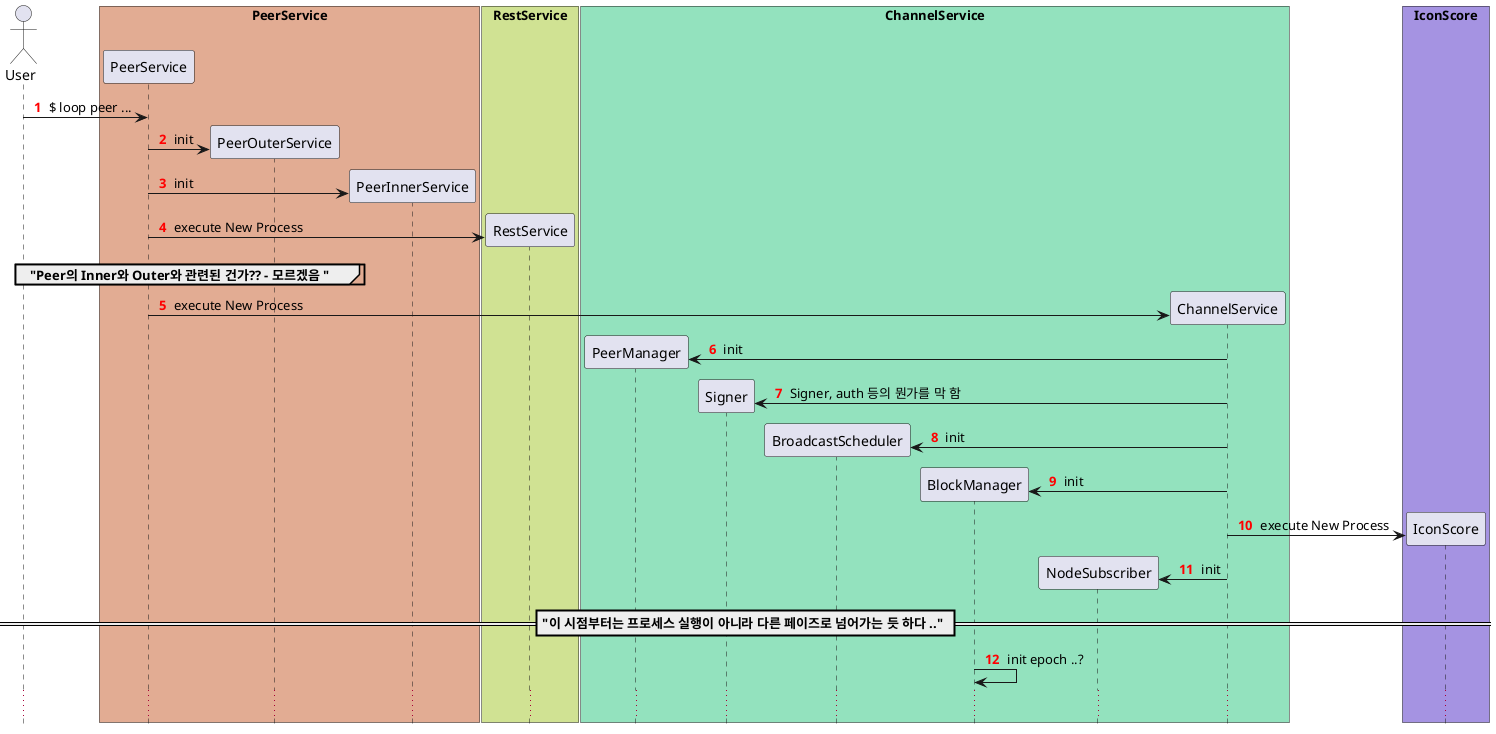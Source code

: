 @startuml
hide footbox
hide unlinked
autonumber "<font color=red><b> 0 "

actor User

box "PeerService" #e2ac93
    participant PeerService
    participant PeerOuterService
    participant PeerInnerService
end box

box "RestService" #d0e293
    participant RestService 
end box

box "ChannelService" #93e2be
    participant ChannelService 
    participant PeerManager 
    participant Signer
    participant BroadcastScheduler 
    participant BlockManager 
    participant NodeSubscriber
    participant ChannelService 
    participant ChannelService 
end box

box "IconScore" #a593e2
    participant IconScore
end box


User -> PeerService: $ loop peer ...
create PeerOuterService
PeerService -> PeerOuterService: init
create PeerInnerService
PeerService -> PeerInnerService: init

create RestService 
PeerService -> RestService: execute New Process 

' note over PeerService: CommonService쪽 모르겠음
group "Peer의 Inner와 Outer와 관련된 건가?? - 모르겠음 "
    ' create CommonService1
    ' PeerService -> CommonService1: start?
    ' CommonService1 -> PeerOuterService: bind?
    ' PeerOuterService -[#blue]> rabbitMQd: connect?
    ' CommonService1 -> PeerInnerService: bind?
    ' PeerInnerService -[#blue]> rabbitMQd: connect?
    ' note over CommonService1: "이건 grpc를 통해 바깥 세상과 연결해 주기 위한 용도로 정의하는 건가 \n  잘 모르겠음. 이게 PeerOuterService.connect에 해당하는 걸 수도"
end

create ChannelService
PeerService -> ChannelService: execute New Process

create PeerManager
ChannelService -> PeerManager: init

create Signer
ChannelService -> Signer: Signer, auth 등의 뭔가를 막 함 

create BroadcastScheduler
ChannelService -> BroadcastScheduler: init

create BlockManager
ChannelService -> BlockManager: init 


create IconScore 
ChannelService -> IconScore: execute New Process
    
create NodeSubscriber
ChannelService -> NodeSubscriber: init

== "이 시점부터는 프로세스 실행이 아니라 다른 페이즈로 넘어가는 듯 하다 .." ==
BlockManager -> BlockManager: init epoch ..?
...
@enduml
